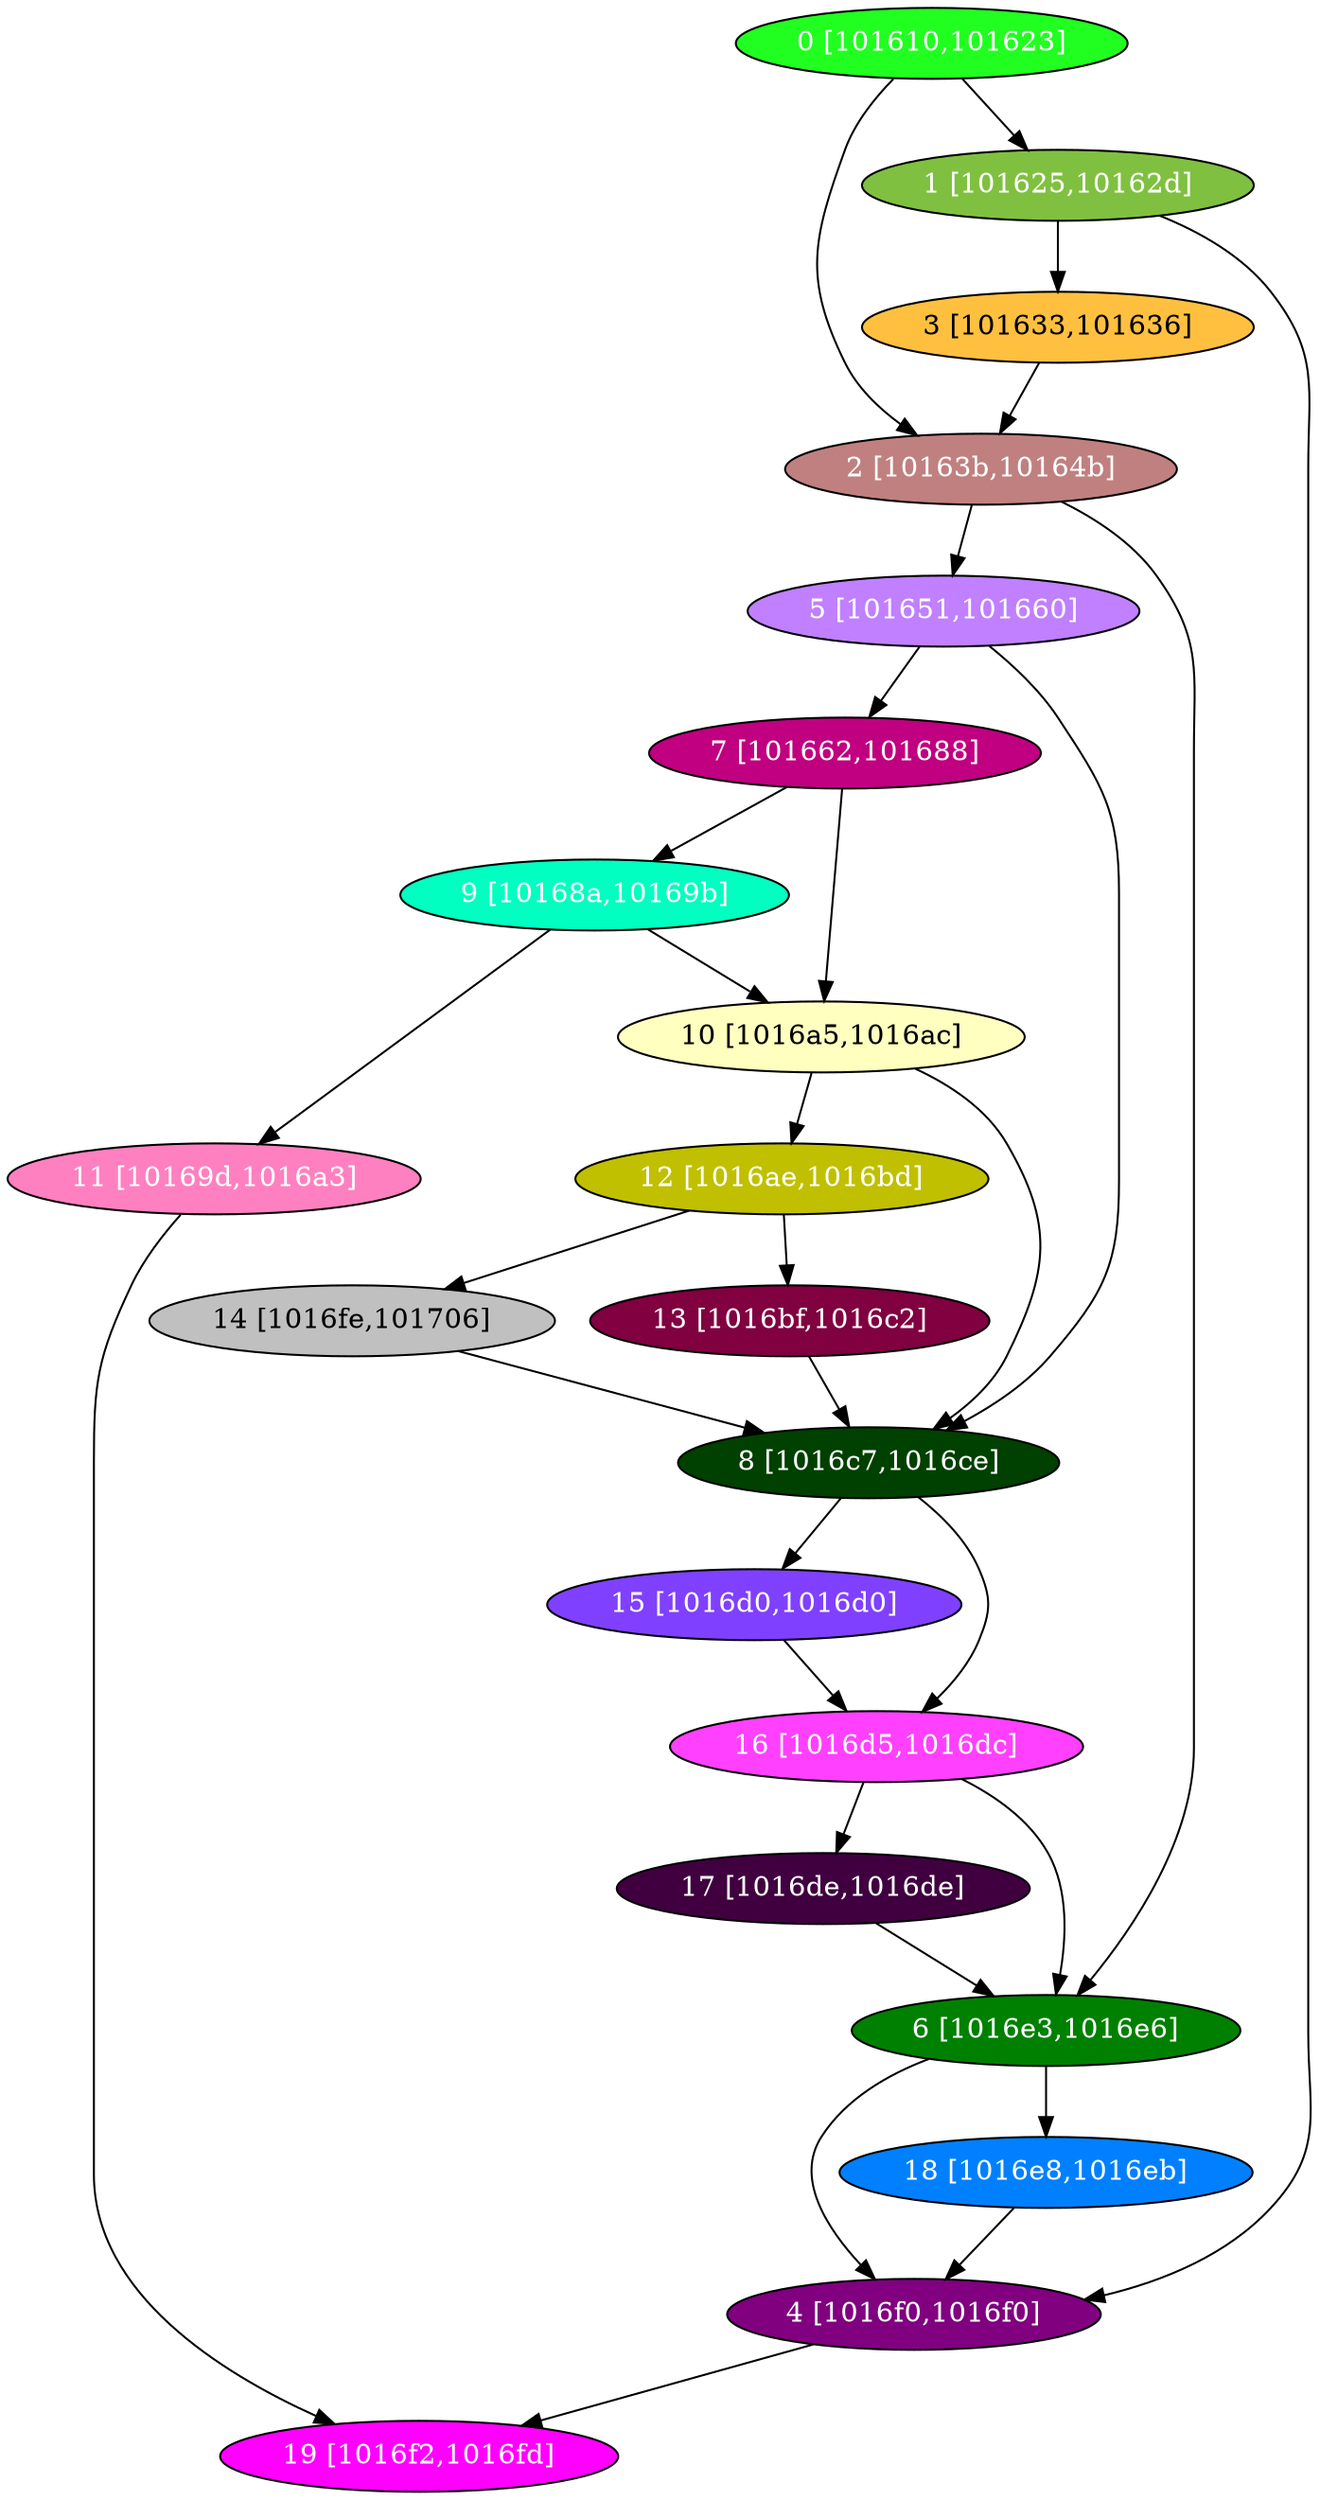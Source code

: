 diGraph libnss3{
	libnss3_0  [style=filled fillcolor="#20FF20" fontcolor="#ffffff" shape=oval label="0 [101610,101623]"]
	libnss3_1  [style=filled fillcolor="#80C040" fontcolor="#ffffff" shape=oval label="1 [101625,10162d]"]
	libnss3_2  [style=filled fillcolor="#C08080" fontcolor="#ffffff" shape=oval label="2 [10163b,10164b]"]
	libnss3_3  [style=filled fillcolor="#FFC040" fontcolor="#000000" shape=oval label="3 [101633,101636]"]
	libnss3_4  [style=filled fillcolor="#800080" fontcolor="#ffffff" shape=oval label="4 [1016f0,1016f0]"]
	libnss3_5  [style=filled fillcolor="#C080FF" fontcolor="#ffffff" shape=oval label="5 [101651,101660]"]
	libnss3_6  [style=filled fillcolor="#008000" fontcolor="#ffffff" shape=oval label="6 [1016e3,1016e6]"]
	libnss3_7  [style=filled fillcolor="#C00080" fontcolor="#ffffff" shape=oval label="7 [101662,101688]"]
	libnss3_8  [style=filled fillcolor="#004000" fontcolor="#ffffff" shape=oval label="8 [1016c7,1016ce]"]
	libnss3_9  [style=filled fillcolor="#00FFC0" fontcolor="#ffffff" shape=oval label="9 [10168a,10169b]"]
	libnss3_a  [style=filled fillcolor="#FFFFC0" fontcolor="#000000" shape=oval label="10 [1016a5,1016ac]"]
	libnss3_b  [style=filled fillcolor="#FF80C0" fontcolor="#ffffff" shape=oval label="11 [10169d,1016a3]"]
	libnss3_c  [style=filled fillcolor="#C0C000" fontcolor="#ffffff" shape=oval label="12 [1016ae,1016bd]"]
	libnss3_d  [style=filled fillcolor="#800040" fontcolor="#ffffff" shape=oval label="13 [1016bf,1016c2]"]
	libnss3_e  [style=filled fillcolor="#C0C0C0" fontcolor="#000000" shape=oval label="14 [1016fe,101706]"]
	libnss3_f  [style=filled fillcolor="#8040FF" fontcolor="#ffffff" shape=oval label="15 [1016d0,1016d0]"]
	libnss3_10  [style=filled fillcolor="#FF40FF" fontcolor="#ffffff" shape=oval label="16 [1016d5,1016dc]"]
	libnss3_11  [style=filled fillcolor="#400040" fontcolor="#ffffff" shape=oval label="17 [1016de,1016de]"]
	libnss3_12  [style=filled fillcolor="#0080FF" fontcolor="#ffffff" shape=oval label="18 [1016e8,1016eb]"]
	libnss3_13  [style=filled fillcolor="#FF00FF" fontcolor="#ffffff" shape=oval label="19 [1016f2,1016fd]"]

	libnss3_0 -> libnss3_1
	libnss3_0 -> libnss3_2
	libnss3_1 -> libnss3_3
	libnss3_1 -> libnss3_4
	libnss3_2 -> libnss3_5
	libnss3_2 -> libnss3_6
	libnss3_3 -> libnss3_2
	libnss3_4 -> libnss3_13
	libnss3_5 -> libnss3_7
	libnss3_5 -> libnss3_8
	libnss3_6 -> libnss3_4
	libnss3_6 -> libnss3_12
	libnss3_7 -> libnss3_9
	libnss3_7 -> libnss3_a
	libnss3_8 -> libnss3_f
	libnss3_8 -> libnss3_10
	libnss3_9 -> libnss3_a
	libnss3_9 -> libnss3_b
	libnss3_a -> libnss3_8
	libnss3_a -> libnss3_c
	libnss3_b -> libnss3_13
	libnss3_c -> libnss3_d
	libnss3_c -> libnss3_e
	libnss3_d -> libnss3_8
	libnss3_e -> libnss3_8
	libnss3_f -> libnss3_10
	libnss3_10 -> libnss3_6
	libnss3_10 -> libnss3_11
	libnss3_11 -> libnss3_6
	libnss3_12 -> libnss3_4
}